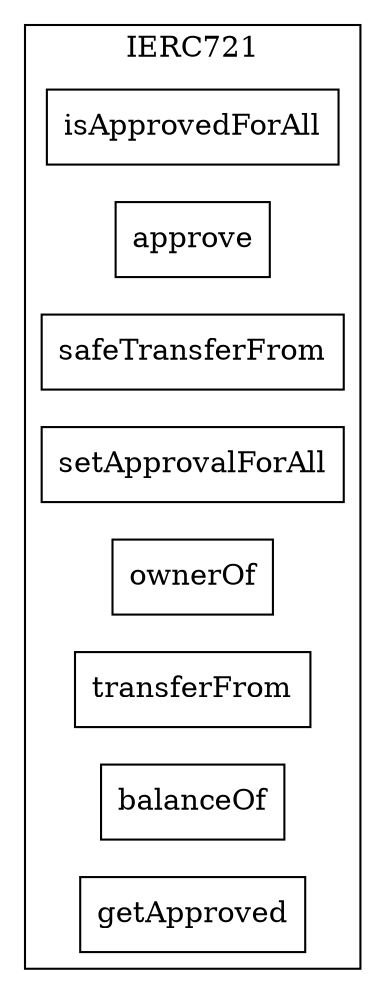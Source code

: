 strict digraph {
rankdir="LR"
node [shape=box]
subgraph cluster_100_IERC721 {
label = "IERC721"
"100_isApprovedForAll" [label="isApprovedForAll"]
"100_approve" [label="approve"]
"100_safeTransferFrom" [label="safeTransferFrom"]
"100_setApprovalForAll" [label="setApprovalForAll"]
"100_ownerOf" [label="ownerOf"]
"100_transferFrom" [label="transferFrom"]
"100_balanceOf" [label="balanceOf"]
"100_getApproved" [label="getApproved"]
}subgraph cluster_solidity {
label = "[Solidity]"
}
}